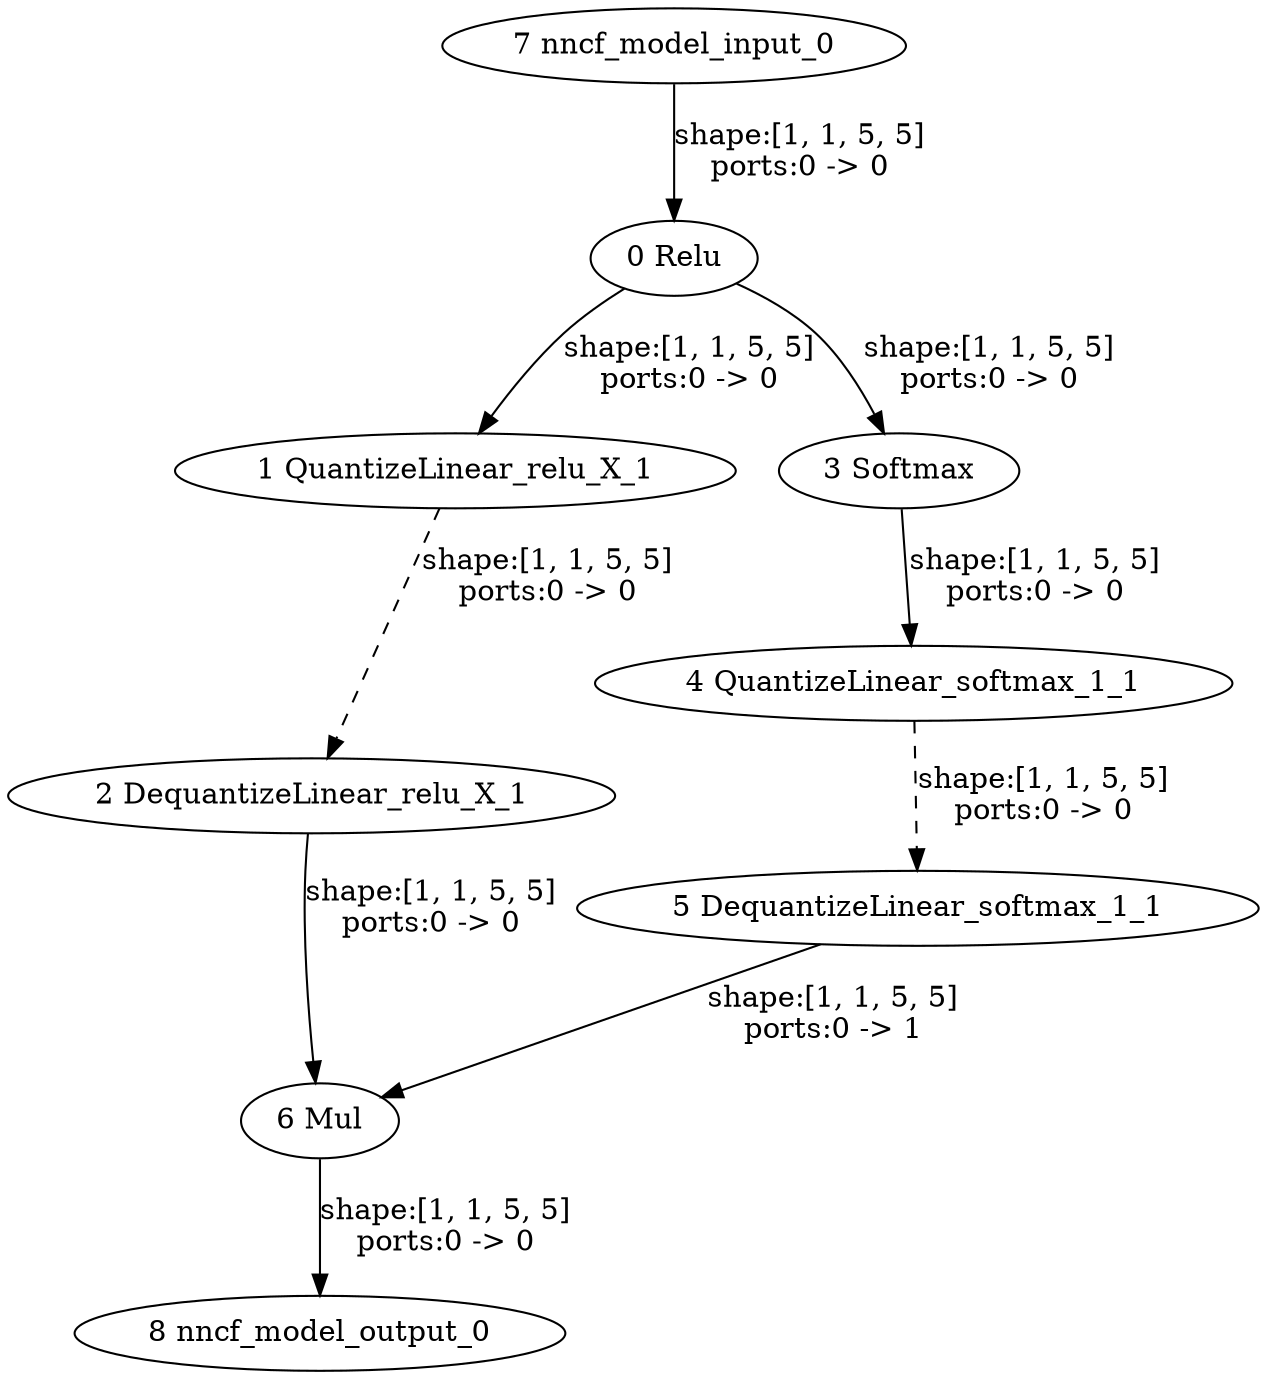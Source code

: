 strict digraph  {
"0 Relu" [id=0, type=Relu];
"1 QuantizeLinear_relu_X_1" [id=1, type=QuantizeLinear];
"2 DequantizeLinear_relu_X_1" [id=2, type=DequantizeLinear];
"3 Softmax" [id=3, type=Softmax];
"4 QuantizeLinear_softmax_1_1" [id=4, type=QuantizeLinear];
"5 DequantizeLinear_softmax_1_1" [id=5, type=DequantizeLinear];
"6 Mul" [id=6, type=Mul];
"7 nncf_model_input_0" [id=7, type=nncf_model_input];
"8 nncf_model_output_0" [id=8, type=nncf_model_output];
"0 Relu" -> "1 QuantizeLinear_relu_X_1"  [label="shape:[1, 1, 5, 5]\nports:0 -> 0", style=solid];
"0 Relu" -> "3 Softmax"  [label="shape:[1, 1, 5, 5]\nports:0 -> 0", style=solid];
"1 QuantizeLinear_relu_X_1" -> "2 DequantizeLinear_relu_X_1"  [label="shape:[1, 1, 5, 5]\nports:0 -> 0", style=dashed];
"2 DequantizeLinear_relu_X_1" -> "6 Mul"  [label="shape:[1, 1, 5, 5]\nports:0 -> 0", style=solid];
"3 Softmax" -> "4 QuantizeLinear_softmax_1_1"  [label="shape:[1, 1, 5, 5]\nports:0 -> 0", style=solid];
"4 QuantizeLinear_softmax_1_1" -> "5 DequantizeLinear_softmax_1_1"  [label="shape:[1, 1, 5, 5]\nports:0 -> 0", style=dashed];
"5 DequantizeLinear_softmax_1_1" -> "6 Mul"  [label="shape:[1, 1, 5, 5]\nports:0 -> 1", style=solid];
"6 Mul" -> "8 nncf_model_output_0"  [label="shape:[1, 1, 5, 5]\nports:0 -> 0", style=solid];
"7 nncf_model_input_0" -> "0 Relu"  [label="shape:[1, 1, 5, 5]\nports:0 -> 0", style=solid];
}
